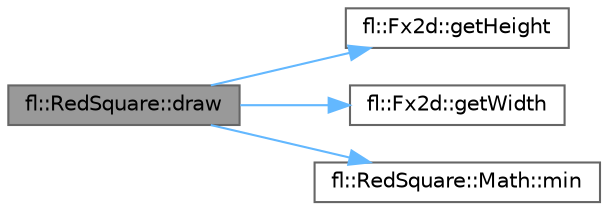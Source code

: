digraph "fl::RedSquare::draw"
{
 // INTERACTIVE_SVG=YES
 // LATEX_PDF_SIZE
  bgcolor="transparent";
  edge [fontname=Helvetica,fontsize=10,labelfontname=Helvetica,labelfontsize=10];
  node [fontname=Helvetica,fontsize=10,shape=box,height=0.2,width=0.4];
  rankdir="LR";
  Node1 [id="Node000001",label="fl::RedSquare::draw",height=0.2,width=0.4,color="gray40", fillcolor="grey60", style="filled", fontcolor="black",tooltip=" "];
  Node1 -> Node2 [id="edge1_Node000001_Node000002",color="steelblue1",style="solid",tooltip=" "];
  Node2 [id="Node000002",label="fl::Fx2d::getHeight",height=0.2,width=0.4,color="grey40", fillcolor="white", style="filled",URL="$d7/d3e/classfl_1_1_fx2d_a97e2460468edf63b256d7c50ba03f8d0.html#a97e2460468edf63b256d7c50ba03f8d0",tooltip=" "];
  Node1 -> Node3 [id="edge2_Node000001_Node000003",color="steelblue1",style="solid",tooltip=" "];
  Node3 [id="Node000003",label="fl::Fx2d::getWidth",height=0.2,width=0.4,color="grey40", fillcolor="white", style="filled",URL="$d7/d3e/classfl_1_1_fx2d_ad43b84d2abcda8905bdcd35f9a8c46ff.html#ad43b84d2abcda8905bdcd35f9a8c46ff",tooltip=" "];
  Node1 -> Node4 [id="edge3_Node000001_Node000004",color="steelblue1",style="solid",tooltip=" "];
  Node4 [id="Node000004",label="fl::RedSquare::Math::min",height=0.2,width=0.4,color="grey40", fillcolor="white", style="filled",URL="$d2/de1/structfl_1_1_red_square_1_1_math_a8d4274f1ecbd10587e4a7bfda0694072.html#a8d4274f1ecbd10587e4a7bfda0694072",tooltip=" "];
}
